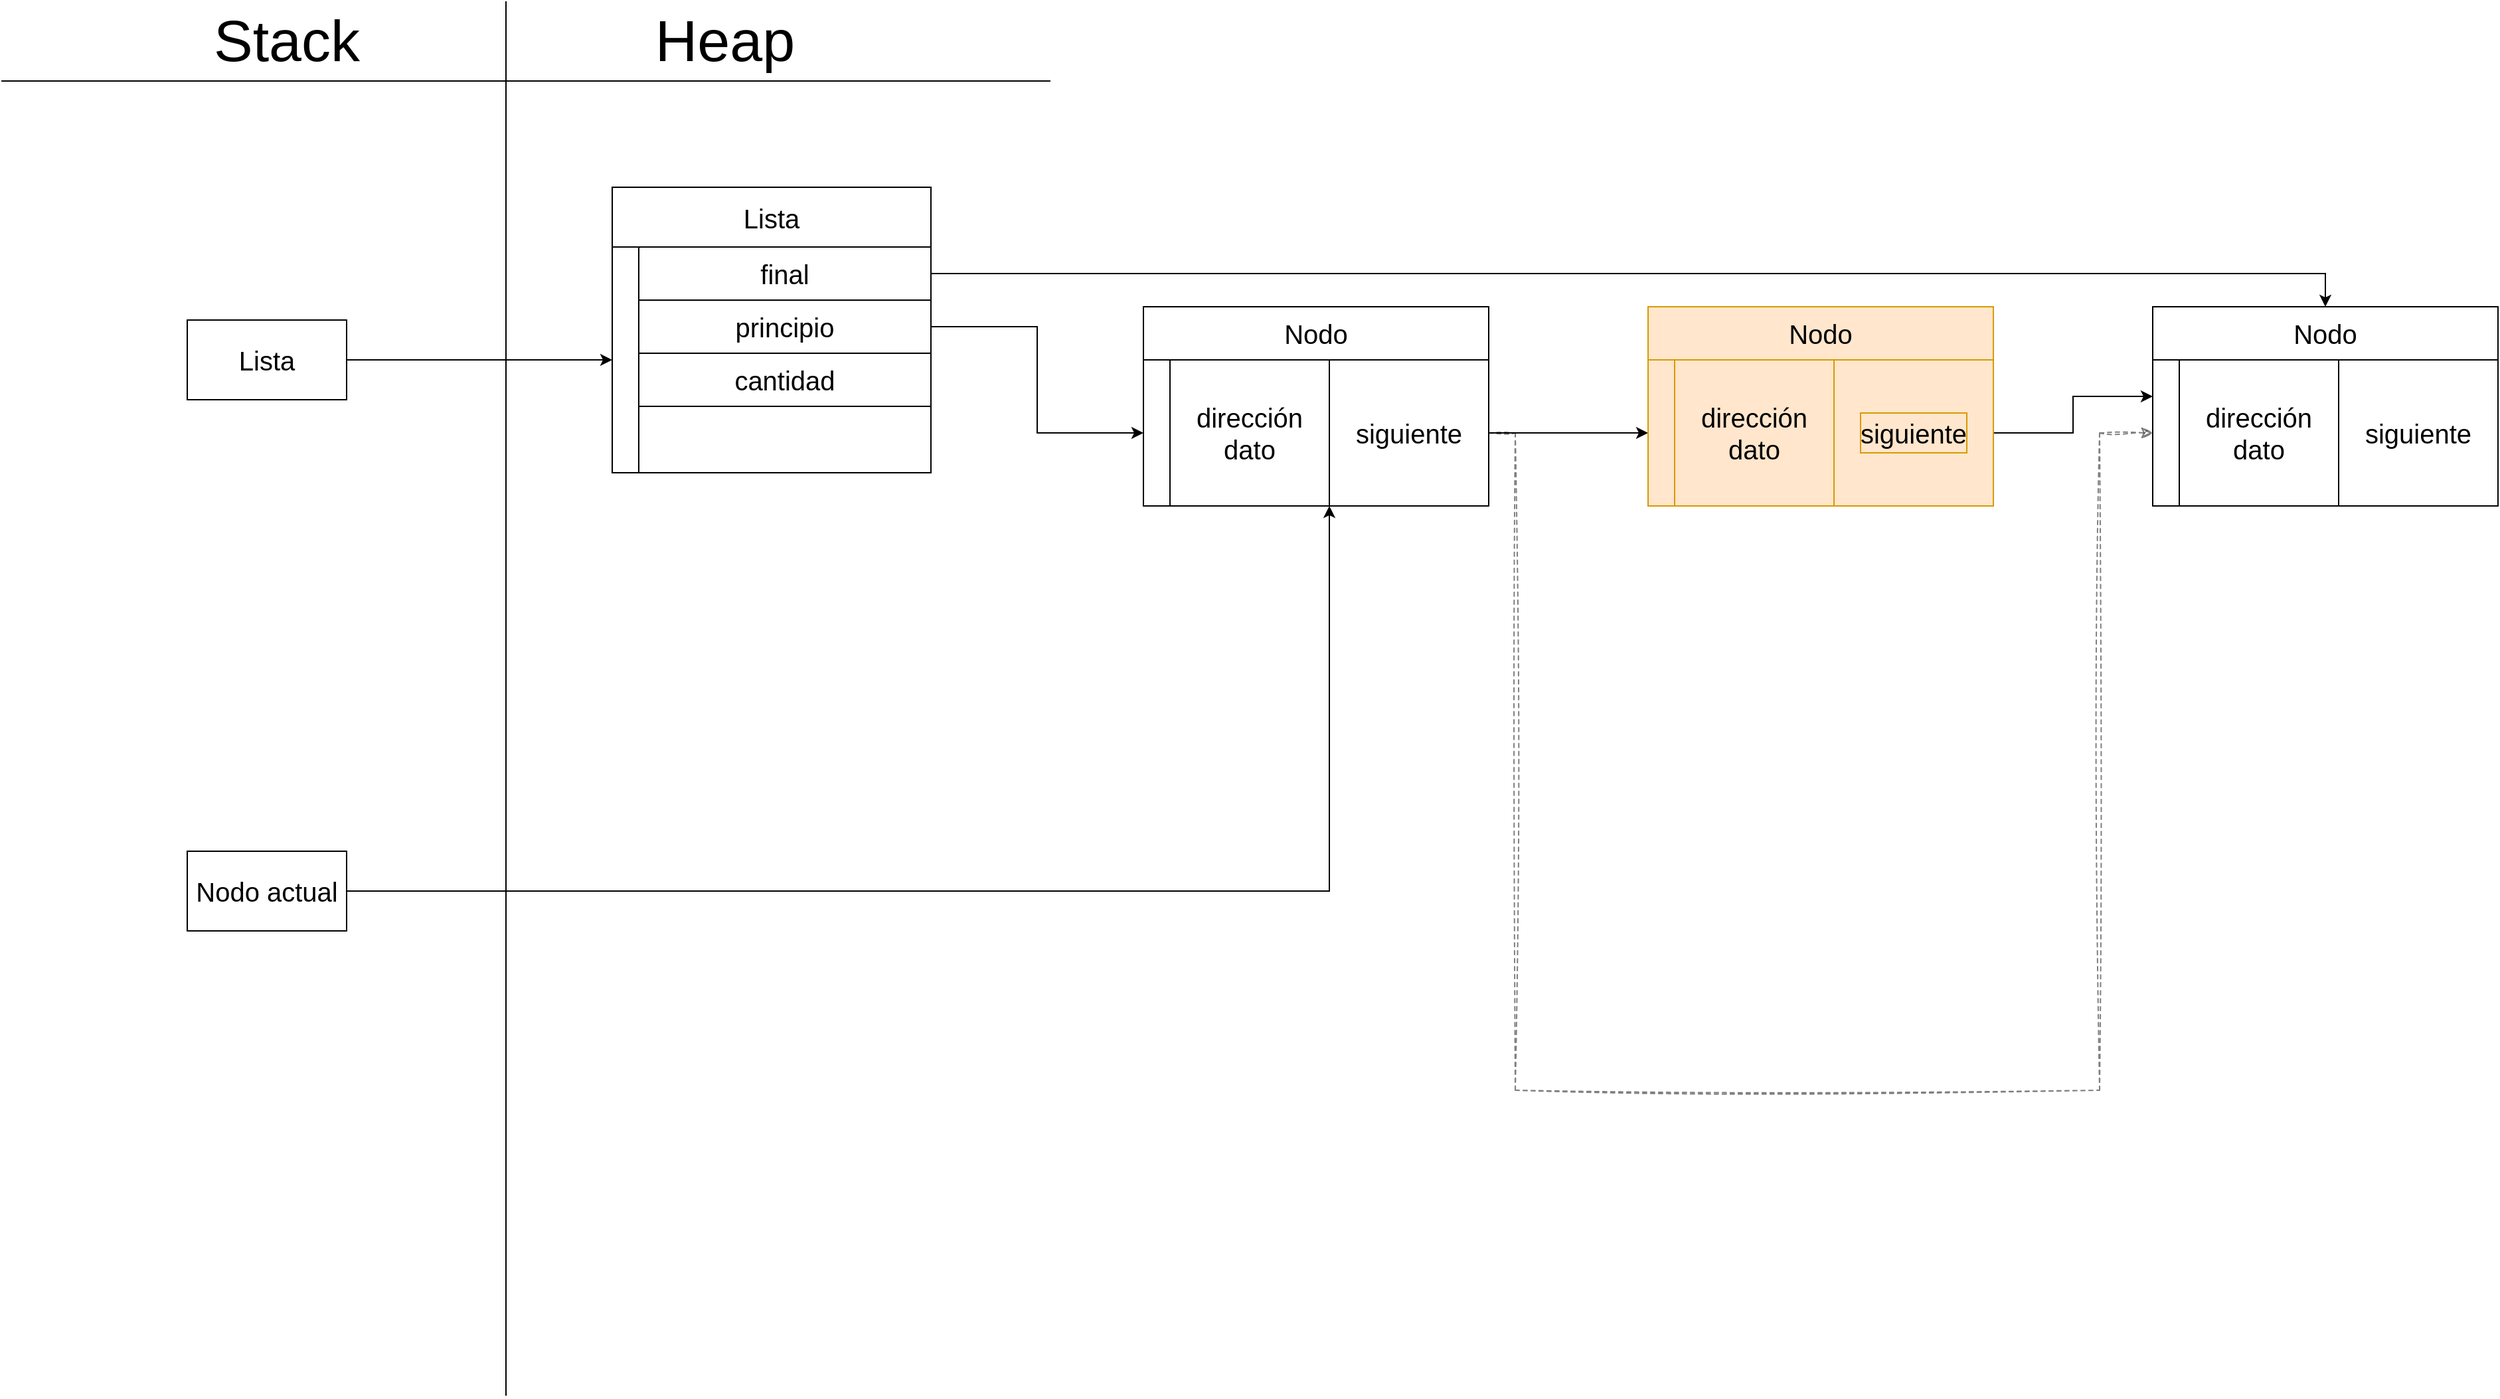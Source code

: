 <mxfile version="24.7.16">
  <diagram name="Page-1" id="jto-qtzXlHKbKDOFZij-">
    <mxGraphModel dx="2049" dy="1126" grid="1" gridSize="10" guides="1" tooltips="1" connect="1" arrows="1" fold="1" page="1" pageScale="1" pageWidth="850" pageHeight="1100" math="0" shadow="0">
      <root>
        <mxCell id="0" />
        <mxCell id="1" parent="0" />
        <mxCell id="kgj0ZtWSBMvPHDnNzbXX-2" value="" style="endArrow=none;html=1;rounded=0;" parent="1" edge="1">
          <mxGeometry width="50" height="50" relative="1" as="geometry">
            <mxPoint x="400" y="1070" as="sourcePoint" />
            <mxPoint x="400" y="20" as="targetPoint" />
          </mxGeometry>
        </mxCell>
        <mxCell id="kgj0ZtWSBMvPHDnNzbXX-3" value="" style="endArrow=none;html=1;rounded=0;" parent="1" edge="1">
          <mxGeometry width="50" height="50" relative="1" as="geometry">
            <mxPoint x="20" y="80" as="sourcePoint" />
            <mxPoint x="810" y="80" as="targetPoint" />
          </mxGeometry>
        </mxCell>
        <mxCell id="kgj0ZtWSBMvPHDnNzbXX-5" value="&lt;font style=&quot;font-size: 44px;&quot;&gt;Stack&lt;/font&gt;" style="text;html=1;align=center;verticalAlign=middle;whiteSpace=wrap;rounded=0;" parent="1" vertex="1">
          <mxGeometry x="70" y="20" width="330" height="60" as="geometry" />
        </mxCell>
        <mxCell id="kgj0ZtWSBMvPHDnNzbXX-6" value="&lt;span style=&quot;font-size: 44px;&quot;&gt;Heap&lt;/span&gt;" style="text;html=1;align=center;verticalAlign=middle;whiteSpace=wrap;rounded=0;" parent="1" vertex="1">
          <mxGeometry x="400" y="20" width="330" height="60" as="geometry" />
        </mxCell>
        <mxCell id="yrJoEXE7CaM3pGtu8LgF-7" style="edgeStyle=orthogonalEdgeStyle;rounded=0;orthogonalLoop=1;jettySize=auto;html=1;entryX=0;entryY=0.5;entryDx=0;entryDy=0;dashed=1;sketch=1;curveFitting=1;jiggle=2;opacity=50;" parent="1" source="yrJoEXE7CaM3pGtu8LgF-8" edge="1">
          <mxGeometry relative="1" as="geometry">
            <mxPoint x="1640" y="345" as="targetPoint" />
            <Array as="points">
              <mxPoint x="1160" y="345" />
              <mxPoint x="1160" y="840" />
              <mxPoint x="1600" y="840" />
              <mxPoint x="1600" y="345" />
            </Array>
          </mxGeometry>
        </mxCell>
        <mxCell id="EroMJwhKFGmw-tT6Kfco-45" style="edgeStyle=orthogonalEdgeStyle;rounded=0;orthogonalLoop=1;jettySize=auto;html=1;entryX=0;entryY=0.5;entryDx=0;entryDy=0;" edge="1" parent="1" source="yrJoEXE7CaM3pGtu8LgF-8" target="EroMJwhKFGmw-tT6Kfco-38">
          <mxGeometry relative="1" as="geometry" />
        </mxCell>
        <mxCell id="yrJoEXE7CaM3pGtu8LgF-8" value="" style="rounded=0;whiteSpace=wrap;html=1;" parent="1" vertex="1">
          <mxGeometry x="900" y="290" width="240" height="110" as="geometry" />
        </mxCell>
        <mxCell id="yrJoEXE7CaM3pGtu8LgF-9" value="" style="endArrow=none;html=1;rounded=0;entryX=0.5;entryY=0;entryDx=0;entryDy=0;exitX=0.5;exitY=1;exitDx=0;exitDy=0;" parent="1" source="yrJoEXE7CaM3pGtu8LgF-8" target="yrJoEXE7CaM3pGtu8LgF-8" edge="1">
          <mxGeometry width="50" height="50" relative="1" as="geometry">
            <mxPoint x="1000" y="370" as="sourcePoint" />
            <mxPoint x="1050" y="320" as="targetPoint" />
          </mxGeometry>
        </mxCell>
        <mxCell id="yrJoEXE7CaM3pGtu8LgF-10" value="&lt;font style=&quot;font-size: 20px;&quot;&gt;siguiente&lt;/font&gt;" style="text;html=1;align=center;verticalAlign=middle;whiteSpace=wrap;rounded=0;" parent="1" vertex="1">
          <mxGeometry x="1040" y="330" width="80" height="30" as="geometry" />
        </mxCell>
        <mxCell id="yrJoEXE7CaM3pGtu8LgF-11" value="" style="rounded=0;whiteSpace=wrap;html=1;" parent="1" vertex="1">
          <mxGeometry x="880" y="290" width="20" height="110" as="geometry" />
        </mxCell>
        <mxCell id="yrJoEXE7CaM3pGtu8LgF-12" value="&lt;span style=&quot;font-size: 20px;&quot;&gt;Nodo&lt;/span&gt;" style="rounded=0;whiteSpace=wrap;html=1;" parent="1" vertex="1">
          <mxGeometry x="880" y="250" width="260" height="40" as="geometry" />
        </mxCell>
        <mxCell id="yrJoEXE7CaM3pGtu8LgF-13" value="&lt;span style=&quot;font-size: 20px;&quot;&gt;dirección&lt;/span&gt;&lt;div&gt;&lt;span style=&quot;font-size: 20px;&quot;&gt;dato&lt;/span&gt;&lt;/div&gt;" style="rounded=0;whiteSpace=wrap;html=1;" parent="1" vertex="1">
          <mxGeometry x="900" y="290" width="120" height="110" as="geometry" />
        </mxCell>
        <mxCell id="yrJoEXE7CaM3pGtu8LgF-15" value="" style="rounded=0;whiteSpace=wrap;html=1;" parent="1" vertex="1">
          <mxGeometry x="1660" y="290" width="240" height="110" as="geometry" />
        </mxCell>
        <mxCell id="yrJoEXE7CaM3pGtu8LgF-16" value="" style="endArrow=none;html=1;rounded=0;entryX=0.5;entryY=0;entryDx=0;entryDy=0;exitX=0.5;exitY=1;exitDx=0;exitDy=0;" parent="1" source="yrJoEXE7CaM3pGtu8LgF-15" target="yrJoEXE7CaM3pGtu8LgF-15" edge="1">
          <mxGeometry width="50" height="50" relative="1" as="geometry">
            <mxPoint x="1760" y="370" as="sourcePoint" />
            <mxPoint x="1810" y="320" as="targetPoint" />
          </mxGeometry>
        </mxCell>
        <mxCell id="yrJoEXE7CaM3pGtu8LgF-17" value="&lt;font style=&quot;font-size: 20px;&quot;&gt;siguiente&lt;/font&gt;" style="text;html=1;align=center;verticalAlign=middle;whiteSpace=wrap;rounded=0;" parent="1" vertex="1">
          <mxGeometry x="1800" y="330" width="80" height="30" as="geometry" />
        </mxCell>
        <mxCell id="yrJoEXE7CaM3pGtu8LgF-18" value="" style="rounded=0;whiteSpace=wrap;html=1;" parent="1" vertex="1">
          <mxGeometry x="1640" y="290" width="20" height="110" as="geometry" />
        </mxCell>
        <mxCell id="yrJoEXE7CaM3pGtu8LgF-19" value="&lt;span style=&quot;font-size: 20px;&quot;&gt;Nodo&lt;/span&gt;" style="rounded=0;whiteSpace=wrap;html=1;" parent="1" vertex="1">
          <mxGeometry x="1640" y="250" width="260" height="40" as="geometry" />
        </mxCell>
        <mxCell id="yrJoEXE7CaM3pGtu8LgF-20" value="&lt;span style=&quot;font-size: 20px;&quot;&gt;dirección&lt;/span&gt;&lt;div&gt;&lt;span style=&quot;font-size: 20px;&quot;&gt;dato&lt;/span&gt;&lt;/div&gt;" style="rounded=0;whiteSpace=wrap;html=1;" parent="1" vertex="1">
          <mxGeometry x="1660" y="290" width="120" height="110" as="geometry" />
        </mxCell>
        <mxCell id="EroMJwhKFGmw-tT6Kfco-21" value="" style="rounded=0;whiteSpace=wrap;html=1;" vertex="1" parent="1">
          <mxGeometry x="500" y="205" width="220" height="170" as="geometry" />
        </mxCell>
        <mxCell id="EroMJwhKFGmw-tT6Kfco-22" value="&lt;span style=&quot;font-size: 20px;&quot;&gt;cantidad&lt;/span&gt;" style="text;html=1;align=center;verticalAlign=middle;whiteSpace=wrap;rounded=0;strokeColor=default;" vertex="1" parent="1">
          <mxGeometry x="500" y="285" width="220" height="40" as="geometry" />
        </mxCell>
        <mxCell id="EroMJwhKFGmw-tT6Kfco-44" style="edgeStyle=orthogonalEdgeStyle;rounded=0;orthogonalLoop=1;jettySize=auto;html=1;entryX=0;entryY=0.5;entryDx=0;entryDy=0;" edge="1" parent="1" source="EroMJwhKFGmw-tT6Kfco-23" target="yrJoEXE7CaM3pGtu8LgF-11">
          <mxGeometry relative="1" as="geometry" />
        </mxCell>
        <mxCell id="EroMJwhKFGmw-tT6Kfco-23" value="&lt;span style=&quot;font-size: 20px;&quot;&gt;principio&lt;/span&gt;" style="text;html=1;align=center;verticalAlign=middle;whiteSpace=wrap;rounded=0;strokeColor=default;" vertex="1" parent="1">
          <mxGeometry x="500" y="245" width="220" height="40" as="geometry" />
        </mxCell>
        <mxCell id="EroMJwhKFGmw-tT6Kfco-24" style="edgeStyle=orthogonalEdgeStyle;rounded=0;orthogonalLoop=1;jettySize=auto;html=1;" edge="1" parent="1" source="EroMJwhKFGmw-tT6Kfco-25" target="EroMJwhKFGmw-tT6Kfco-26">
          <mxGeometry relative="1" as="geometry">
            <mxPoint x="460" y="240" as="targetPoint" />
          </mxGeometry>
        </mxCell>
        <mxCell id="EroMJwhKFGmw-tT6Kfco-25" value="&lt;span style=&quot;font-size: 20px;&quot;&gt;Lista&lt;/span&gt;" style="rounded=0;whiteSpace=wrap;html=1;" vertex="1" parent="1">
          <mxGeometry x="160" y="260" width="120" height="60" as="geometry" />
        </mxCell>
        <mxCell id="EroMJwhKFGmw-tT6Kfco-26" value="" style="rounded=0;whiteSpace=wrap;html=1;" vertex="1" parent="1">
          <mxGeometry x="480" y="205" width="20" height="170" as="geometry" />
        </mxCell>
        <mxCell id="EroMJwhKFGmw-tT6Kfco-27" value="&lt;span style=&quot;font-size: 20px;&quot;&gt;Lista&lt;/span&gt;" style="rounded=0;whiteSpace=wrap;html=1;" vertex="1" parent="1">
          <mxGeometry x="480" y="160" width="240" height="45" as="geometry" />
        </mxCell>
        <mxCell id="EroMJwhKFGmw-tT6Kfco-29" style="edgeStyle=orthogonalEdgeStyle;rounded=0;orthogonalLoop=1;jettySize=auto;html=1;entryX=0.5;entryY=0;entryDx=0;entryDy=0;" edge="1" parent="1" source="EroMJwhKFGmw-tT6Kfco-28" target="yrJoEXE7CaM3pGtu8LgF-19">
          <mxGeometry relative="1" as="geometry" />
        </mxCell>
        <mxCell id="EroMJwhKFGmw-tT6Kfco-28" value="&lt;span style=&quot;font-size: 20px;&quot;&gt;final&lt;/span&gt;" style="text;html=1;align=center;verticalAlign=middle;whiteSpace=wrap;rounded=0;strokeColor=default;" vertex="1" parent="1">
          <mxGeometry x="500" y="205" width="220" height="40" as="geometry" />
        </mxCell>
        <mxCell id="EroMJwhKFGmw-tT6Kfco-53" style="edgeStyle=orthogonalEdgeStyle;rounded=0;orthogonalLoop=1;jettySize=auto;html=1;entryX=0;entryY=0.25;entryDx=0;entryDy=0;" edge="1" parent="1" source="EroMJwhKFGmw-tT6Kfco-35" target="yrJoEXE7CaM3pGtu8LgF-18">
          <mxGeometry relative="1" as="geometry" />
        </mxCell>
        <mxCell id="EroMJwhKFGmw-tT6Kfco-35" value="" style="rounded=0;whiteSpace=wrap;html=1;fillColor=#ffe6cc;strokeColor=#d79b00;" vertex="1" parent="1">
          <mxGeometry x="1280" y="290" width="240" height="110" as="geometry" />
        </mxCell>
        <mxCell id="EroMJwhKFGmw-tT6Kfco-36" value="" style="endArrow=none;html=1;rounded=0;entryX=0.5;entryY=0;entryDx=0;entryDy=0;exitX=0.5;exitY=1;exitDx=0;exitDy=0;fillColor=#ffe6cc;strokeColor=#d79b00;" edge="1" parent="1" source="EroMJwhKFGmw-tT6Kfco-35" target="EroMJwhKFGmw-tT6Kfco-35">
          <mxGeometry width="50" height="50" relative="1" as="geometry">
            <mxPoint x="1380" y="370" as="sourcePoint" />
            <mxPoint x="1430" y="320" as="targetPoint" />
          </mxGeometry>
        </mxCell>
        <mxCell id="EroMJwhKFGmw-tT6Kfco-37" value="&lt;font style=&quot;font-size: 20px;&quot;&gt;siguiente&lt;/font&gt;" style="text;html=1;align=center;verticalAlign=middle;whiteSpace=wrap;rounded=0;fillColor=#ffe6cc;strokeColor=#d79b00;" vertex="1" parent="1">
          <mxGeometry x="1420" y="330" width="80" height="30" as="geometry" />
        </mxCell>
        <mxCell id="EroMJwhKFGmw-tT6Kfco-38" value="" style="rounded=0;whiteSpace=wrap;html=1;fillColor=#ffe6cc;strokeColor=#d79b00;" vertex="1" parent="1">
          <mxGeometry x="1260" y="290" width="20" height="110" as="geometry" />
        </mxCell>
        <mxCell id="EroMJwhKFGmw-tT6Kfco-39" value="&lt;span style=&quot;font-size: 20px;&quot;&gt;Nodo&lt;/span&gt;" style="rounded=0;whiteSpace=wrap;html=1;fillColor=#ffe6cc;strokeColor=#d79b00;" vertex="1" parent="1">
          <mxGeometry x="1260" y="250" width="260" height="40" as="geometry" />
        </mxCell>
        <mxCell id="EroMJwhKFGmw-tT6Kfco-40" value="&lt;span style=&quot;font-size: 20px;&quot;&gt;dirección&lt;/span&gt;&lt;div&gt;&lt;span style=&quot;font-size: 20px;&quot;&gt;dato&lt;/span&gt;&lt;/div&gt;" style="rounded=0;whiteSpace=wrap;html=1;fillColor=#ffe6cc;strokeColor=#d79b00;" vertex="1" parent="1">
          <mxGeometry x="1280" y="290" width="120" height="110" as="geometry" />
        </mxCell>
        <mxCell id="EroMJwhKFGmw-tT6Kfco-48" style="edgeStyle=orthogonalEdgeStyle;rounded=0;orthogonalLoop=1;jettySize=auto;html=1;entryX=1;entryY=1;entryDx=0;entryDy=0;" edge="1" parent="1" source="EroMJwhKFGmw-tT6Kfco-47" target="yrJoEXE7CaM3pGtu8LgF-13">
          <mxGeometry relative="1" as="geometry" />
        </mxCell>
        <mxCell id="EroMJwhKFGmw-tT6Kfco-47" value="&lt;span style=&quot;font-size: 20px;&quot;&gt;Nodo actual&lt;/span&gt;" style="rounded=0;whiteSpace=wrap;html=1;" vertex="1" parent="1">
          <mxGeometry x="160" y="660" width="120" height="60" as="geometry" />
        </mxCell>
      </root>
    </mxGraphModel>
  </diagram>
</mxfile>
